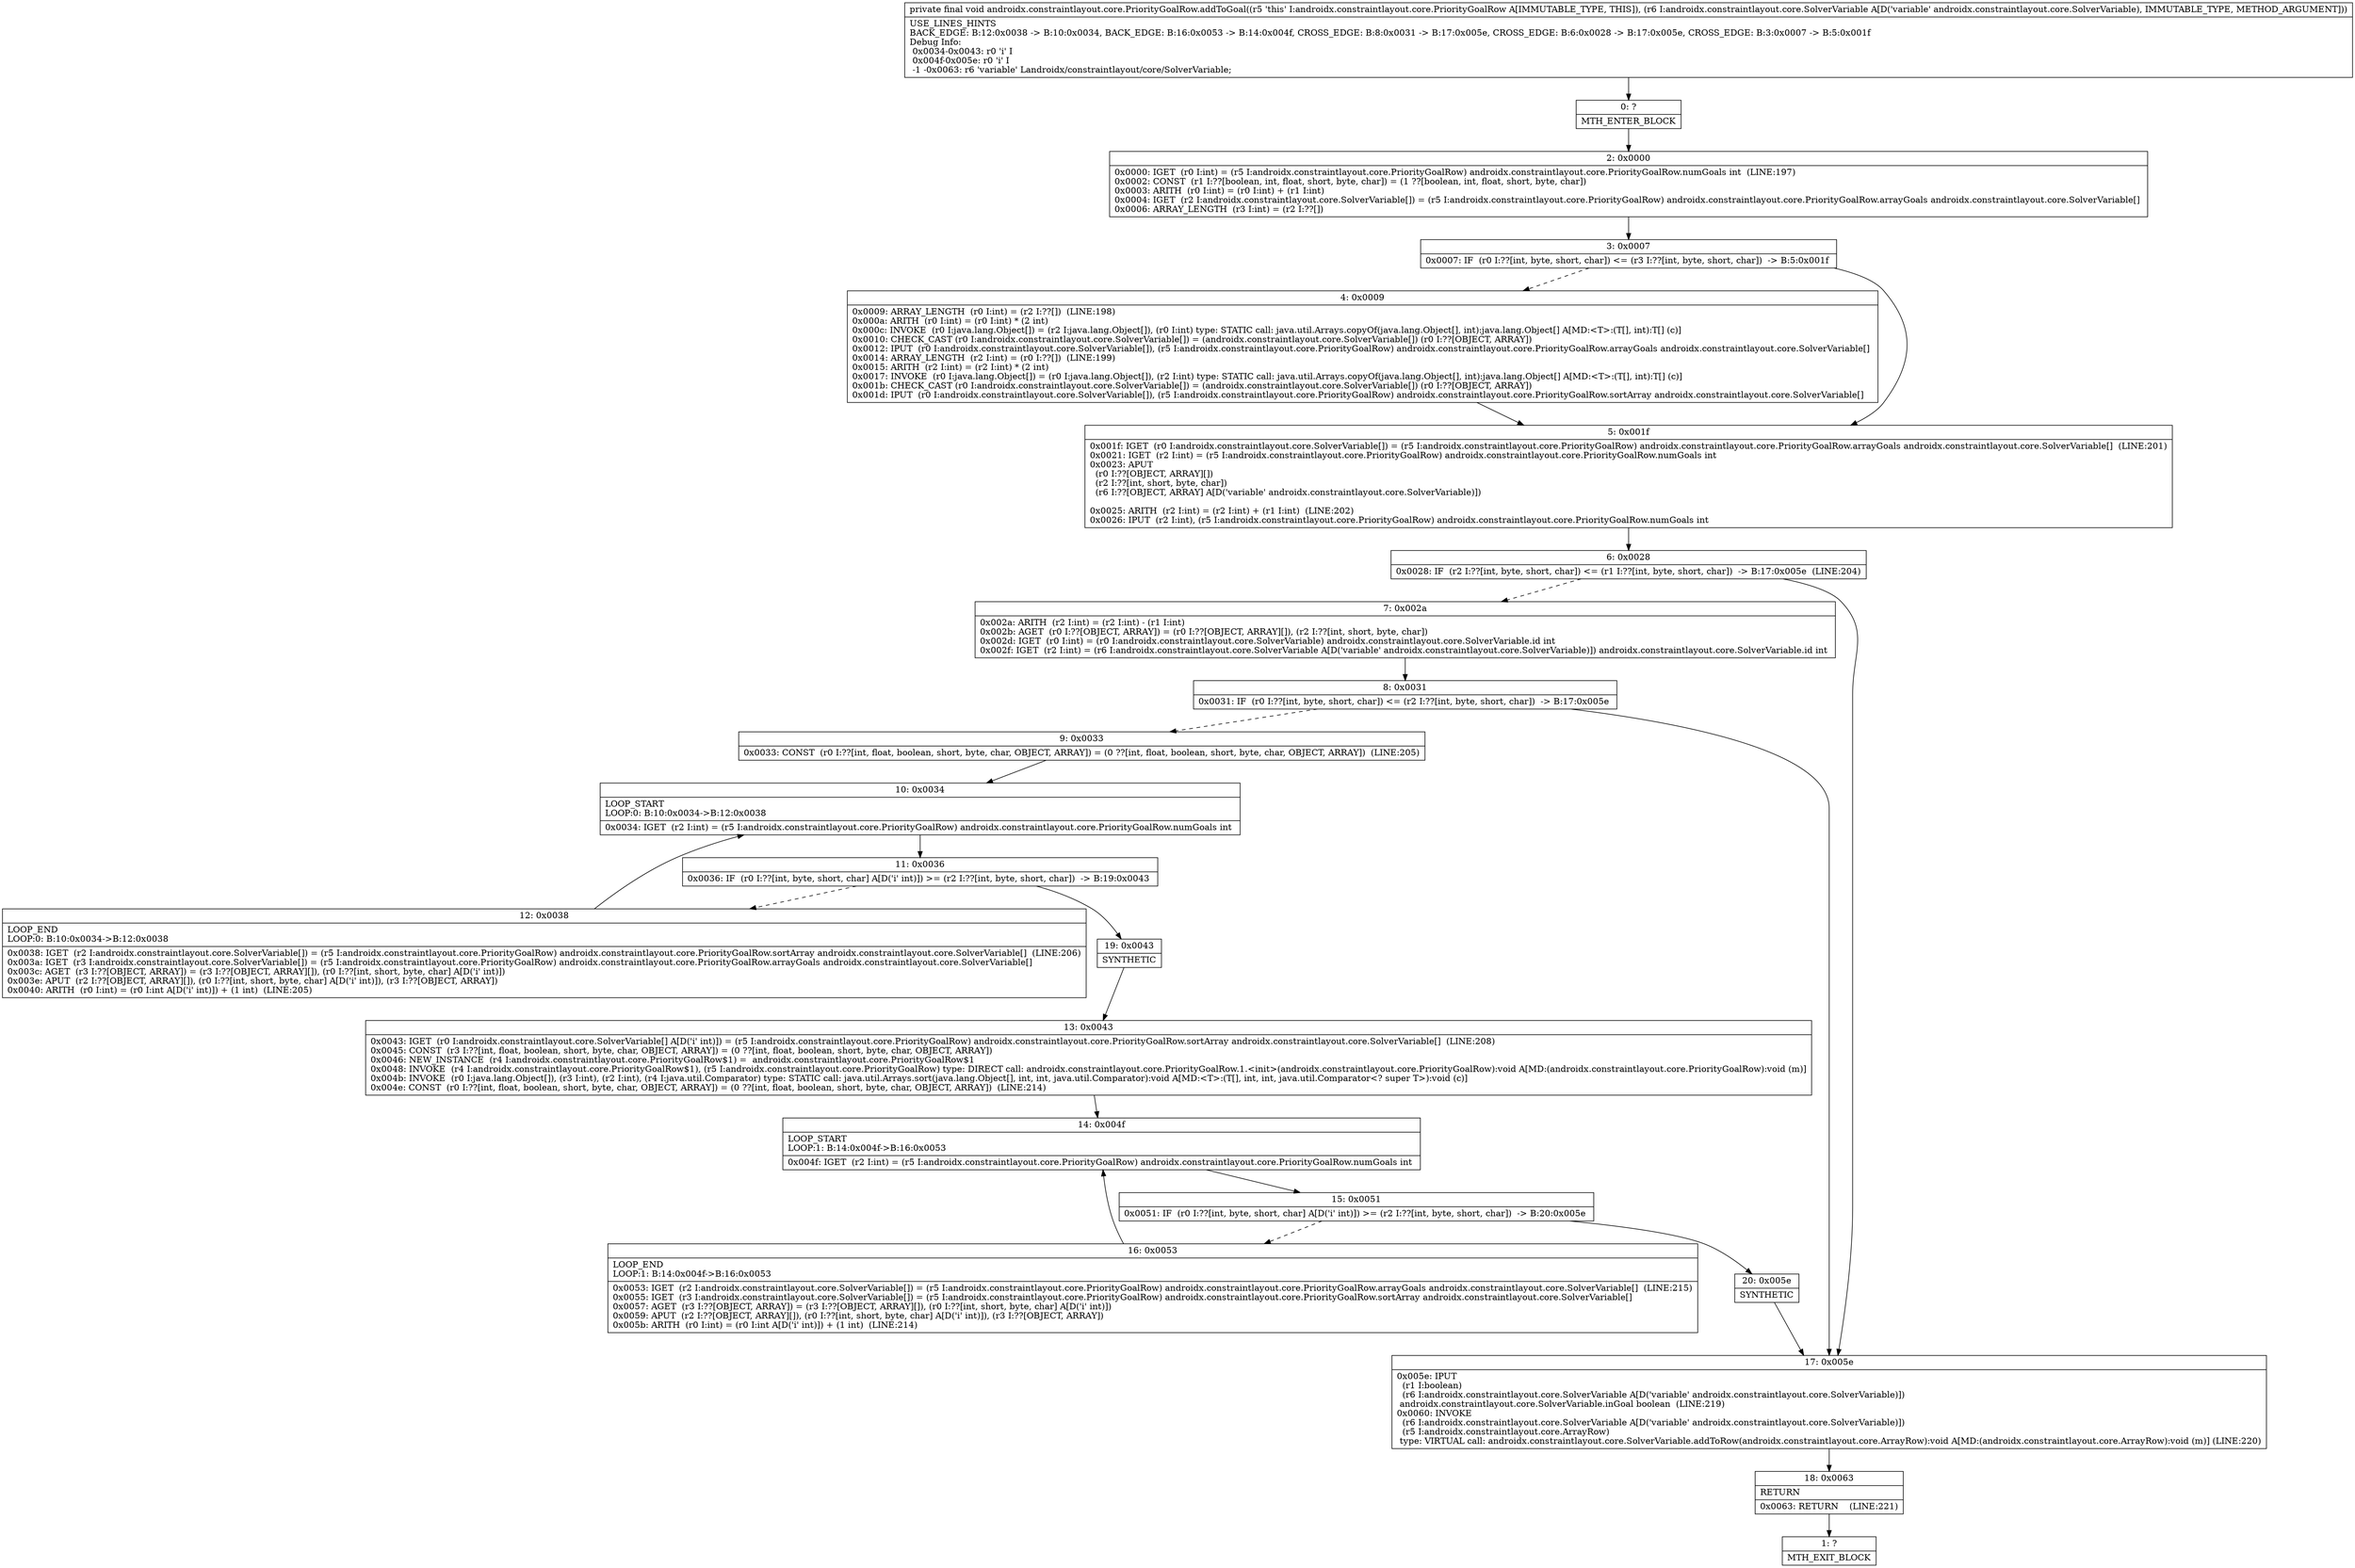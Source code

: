 digraph "CFG forandroidx.constraintlayout.core.PriorityGoalRow.addToGoal(Landroidx\/constraintlayout\/core\/SolverVariable;)V" {
Node_0 [shape=record,label="{0\:\ ?|MTH_ENTER_BLOCK\l}"];
Node_2 [shape=record,label="{2\:\ 0x0000|0x0000: IGET  (r0 I:int) = (r5 I:androidx.constraintlayout.core.PriorityGoalRow) androidx.constraintlayout.core.PriorityGoalRow.numGoals int  (LINE:197)\l0x0002: CONST  (r1 I:??[boolean, int, float, short, byte, char]) = (1 ??[boolean, int, float, short, byte, char]) \l0x0003: ARITH  (r0 I:int) = (r0 I:int) + (r1 I:int) \l0x0004: IGET  (r2 I:androidx.constraintlayout.core.SolverVariable[]) = (r5 I:androidx.constraintlayout.core.PriorityGoalRow) androidx.constraintlayout.core.PriorityGoalRow.arrayGoals androidx.constraintlayout.core.SolverVariable[] \l0x0006: ARRAY_LENGTH  (r3 I:int) = (r2 I:??[]) \l}"];
Node_3 [shape=record,label="{3\:\ 0x0007|0x0007: IF  (r0 I:??[int, byte, short, char]) \<= (r3 I:??[int, byte, short, char])  \-\> B:5:0x001f \l}"];
Node_4 [shape=record,label="{4\:\ 0x0009|0x0009: ARRAY_LENGTH  (r0 I:int) = (r2 I:??[])  (LINE:198)\l0x000a: ARITH  (r0 I:int) = (r0 I:int) * (2 int) \l0x000c: INVOKE  (r0 I:java.lang.Object[]) = (r2 I:java.lang.Object[]), (r0 I:int) type: STATIC call: java.util.Arrays.copyOf(java.lang.Object[], int):java.lang.Object[] A[MD:\<T\>:(T[], int):T[] (c)]\l0x0010: CHECK_CAST (r0 I:androidx.constraintlayout.core.SolverVariable[]) = (androidx.constraintlayout.core.SolverVariable[]) (r0 I:??[OBJECT, ARRAY]) \l0x0012: IPUT  (r0 I:androidx.constraintlayout.core.SolverVariable[]), (r5 I:androidx.constraintlayout.core.PriorityGoalRow) androidx.constraintlayout.core.PriorityGoalRow.arrayGoals androidx.constraintlayout.core.SolverVariable[] \l0x0014: ARRAY_LENGTH  (r2 I:int) = (r0 I:??[])  (LINE:199)\l0x0015: ARITH  (r2 I:int) = (r2 I:int) * (2 int) \l0x0017: INVOKE  (r0 I:java.lang.Object[]) = (r0 I:java.lang.Object[]), (r2 I:int) type: STATIC call: java.util.Arrays.copyOf(java.lang.Object[], int):java.lang.Object[] A[MD:\<T\>:(T[], int):T[] (c)]\l0x001b: CHECK_CAST (r0 I:androidx.constraintlayout.core.SolverVariable[]) = (androidx.constraintlayout.core.SolverVariable[]) (r0 I:??[OBJECT, ARRAY]) \l0x001d: IPUT  (r0 I:androidx.constraintlayout.core.SolverVariable[]), (r5 I:androidx.constraintlayout.core.PriorityGoalRow) androidx.constraintlayout.core.PriorityGoalRow.sortArray androidx.constraintlayout.core.SolverVariable[] \l}"];
Node_5 [shape=record,label="{5\:\ 0x001f|0x001f: IGET  (r0 I:androidx.constraintlayout.core.SolverVariable[]) = (r5 I:androidx.constraintlayout.core.PriorityGoalRow) androidx.constraintlayout.core.PriorityGoalRow.arrayGoals androidx.constraintlayout.core.SolverVariable[]  (LINE:201)\l0x0021: IGET  (r2 I:int) = (r5 I:androidx.constraintlayout.core.PriorityGoalRow) androidx.constraintlayout.core.PriorityGoalRow.numGoals int \l0x0023: APUT  \l  (r0 I:??[OBJECT, ARRAY][])\l  (r2 I:??[int, short, byte, char])\l  (r6 I:??[OBJECT, ARRAY] A[D('variable' androidx.constraintlayout.core.SolverVariable)])\l \l0x0025: ARITH  (r2 I:int) = (r2 I:int) + (r1 I:int)  (LINE:202)\l0x0026: IPUT  (r2 I:int), (r5 I:androidx.constraintlayout.core.PriorityGoalRow) androidx.constraintlayout.core.PriorityGoalRow.numGoals int \l}"];
Node_6 [shape=record,label="{6\:\ 0x0028|0x0028: IF  (r2 I:??[int, byte, short, char]) \<= (r1 I:??[int, byte, short, char])  \-\> B:17:0x005e  (LINE:204)\l}"];
Node_7 [shape=record,label="{7\:\ 0x002a|0x002a: ARITH  (r2 I:int) = (r2 I:int) \- (r1 I:int) \l0x002b: AGET  (r0 I:??[OBJECT, ARRAY]) = (r0 I:??[OBJECT, ARRAY][]), (r2 I:??[int, short, byte, char]) \l0x002d: IGET  (r0 I:int) = (r0 I:androidx.constraintlayout.core.SolverVariable) androidx.constraintlayout.core.SolverVariable.id int \l0x002f: IGET  (r2 I:int) = (r6 I:androidx.constraintlayout.core.SolverVariable A[D('variable' androidx.constraintlayout.core.SolverVariable)]) androidx.constraintlayout.core.SolverVariable.id int \l}"];
Node_8 [shape=record,label="{8\:\ 0x0031|0x0031: IF  (r0 I:??[int, byte, short, char]) \<= (r2 I:??[int, byte, short, char])  \-\> B:17:0x005e \l}"];
Node_9 [shape=record,label="{9\:\ 0x0033|0x0033: CONST  (r0 I:??[int, float, boolean, short, byte, char, OBJECT, ARRAY]) = (0 ??[int, float, boolean, short, byte, char, OBJECT, ARRAY])  (LINE:205)\l}"];
Node_10 [shape=record,label="{10\:\ 0x0034|LOOP_START\lLOOP:0: B:10:0x0034\-\>B:12:0x0038\l|0x0034: IGET  (r2 I:int) = (r5 I:androidx.constraintlayout.core.PriorityGoalRow) androidx.constraintlayout.core.PriorityGoalRow.numGoals int \l}"];
Node_11 [shape=record,label="{11\:\ 0x0036|0x0036: IF  (r0 I:??[int, byte, short, char] A[D('i' int)]) \>= (r2 I:??[int, byte, short, char])  \-\> B:19:0x0043 \l}"];
Node_12 [shape=record,label="{12\:\ 0x0038|LOOP_END\lLOOP:0: B:10:0x0034\-\>B:12:0x0038\l|0x0038: IGET  (r2 I:androidx.constraintlayout.core.SolverVariable[]) = (r5 I:androidx.constraintlayout.core.PriorityGoalRow) androidx.constraintlayout.core.PriorityGoalRow.sortArray androidx.constraintlayout.core.SolverVariable[]  (LINE:206)\l0x003a: IGET  (r3 I:androidx.constraintlayout.core.SolverVariable[]) = (r5 I:androidx.constraintlayout.core.PriorityGoalRow) androidx.constraintlayout.core.PriorityGoalRow.arrayGoals androidx.constraintlayout.core.SolverVariable[] \l0x003c: AGET  (r3 I:??[OBJECT, ARRAY]) = (r3 I:??[OBJECT, ARRAY][]), (r0 I:??[int, short, byte, char] A[D('i' int)]) \l0x003e: APUT  (r2 I:??[OBJECT, ARRAY][]), (r0 I:??[int, short, byte, char] A[D('i' int)]), (r3 I:??[OBJECT, ARRAY]) \l0x0040: ARITH  (r0 I:int) = (r0 I:int A[D('i' int)]) + (1 int)  (LINE:205)\l}"];
Node_19 [shape=record,label="{19\:\ 0x0043|SYNTHETIC\l}"];
Node_13 [shape=record,label="{13\:\ 0x0043|0x0043: IGET  (r0 I:androidx.constraintlayout.core.SolverVariable[] A[D('i' int)]) = (r5 I:androidx.constraintlayout.core.PriorityGoalRow) androidx.constraintlayout.core.PriorityGoalRow.sortArray androidx.constraintlayout.core.SolverVariable[]  (LINE:208)\l0x0045: CONST  (r3 I:??[int, float, boolean, short, byte, char, OBJECT, ARRAY]) = (0 ??[int, float, boolean, short, byte, char, OBJECT, ARRAY]) \l0x0046: NEW_INSTANCE  (r4 I:androidx.constraintlayout.core.PriorityGoalRow$1) =  androidx.constraintlayout.core.PriorityGoalRow$1 \l0x0048: INVOKE  (r4 I:androidx.constraintlayout.core.PriorityGoalRow$1), (r5 I:androidx.constraintlayout.core.PriorityGoalRow) type: DIRECT call: androidx.constraintlayout.core.PriorityGoalRow.1.\<init\>(androidx.constraintlayout.core.PriorityGoalRow):void A[MD:(androidx.constraintlayout.core.PriorityGoalRow):void (m)]\l0x004b: INVOKE  (r0 I:java.lang.Object[]), (r3 I:int), (r2 I:int), (r4 I:java.util.Comparator) type: STATIC call: java.util.Arrays.sort(java.lang.Object[], int, int, java.util.Comparator):void A[MD:\<T\>:(T[], int, int, java.util.Comparator\<? super T\>):void (c)]\l0x004e: CONST  (r0 I:??[int, float, boolean, short, byte, char, OBJECT, ARRAY]) = (0 ??[int, float, boolean, short, byte, char, OBJECT, ARRAY])  (LINE:214)\l}"];
Node_14 [shape=record,label="{14\:\ 0x004f|LOOP_START\lLOOP:1: B:14:0x004f\-\>B:16:0x0053\l|0x004f: IGET  (r2 I:int) = (r5 I:androidx.constraintlayout.core.PriorityGoalRow) androidx.constraintlayout.core.PriorityGoalRow.numGoals int \l}"];
Node_15 [shape=record,label="{15\:\ 0x0051|0x0051: IF  (r0 I:??[int, byte, short, char] A[D('i' int)]) \>= (r2 I:??[int, byte, short, char])  \-\> B:20:0x005e \l}"];
Node_16 [shape=record,label="{16\:\ 0x0053|LOOP_END\lLOOP:1: B:14:0x004f\-\>B:16:0x0053\l|0x0053: IGET  (r2 I:androidx.constraintlayout.core.SolverVariable[]) = (r5 I:androidx.constraintlayout.core.PriorityGoalRow) androidx.constraintlayout.core.PriorityGoalRow.arrayGoals androidx.constraintlayout.core.SolverVariable[]  (LINE:215)\l0x0055: IGET  (r3 I:androidx.constraintlayout.core.SolverVariable[]) = (r5 I:androidx.constraintlayout.core.PriorityGoalRow) androidx.constraintlayout.core.PriorityGoalRow.sortArray androidx.constraintlayout.core.SolverVariable[] \l0x0057: AGET  (r3 I:??[OBJECT, ARRAY]) = (r3 I:??[OBJECT, ARRAY][]), (r0 I:??[int, short, byte, char] A[D('i' int)]) \l0x0059: APUT  (r2 I:??[OBJECT, ARRAY][]), (r0 I:??[int, short, byte, char] A[D('i' int)]), (r3 I:??[OBJECT, ARRAY]) \l0x005b: ARITH  (r0 I:int) = (r0 I:int A[D('i' int)]) + (1 int)  (LINE:214)\l}"];
Node_20 [shape=record,label="{20\:\ 0x005e|SYNTHETIC\l}"];
Node_17 [shape=record,label="{17\:\ 0x005e|0x005e: IPUT  \l  (r1 I:boolean)\l  (r6 I:androidx.constraintlayout.core.SolverVariable A[D('variable' androidx.constraintlayout.core.SolverVariable)])\l androidx.constraintlayout.core.SolverVariable.inGoal boolean  (LINE:219)\l0x0060: INVOKE  \l  (r6 I:androidx.constraintlayout.core.SolverVariable A[D('variable' androidx.constraintlayout.core.SolverVariable)])\l  (r5 I:androidx.constraintlayout.core.ArrayRow)\l type: VIRTUAL call: androidx.constraintlayout.core.SolverVariable.addToRow(androidx.constraintlayout.core.ArrayRow):void A[MD:(androidx.constraintlayout.core.ArrayRow):void (m)] (LINE:220)\l}"];
Node_18 [shape=record,label="{18\:\ 0x0063|RETURN\l|0x0063: RETURN    (LINE:221)\l}"];
Node_1 [shape=record,label="{1\:\ ?|MTH_EXIT_BLOCK\l}"];
MethodNode[shape=record,label="{private final void androidx.constraintlayout.core.PriorityGoalRow.addToGoal((r5 'this' I:androidx.constraintlayout.core.PriorityGoalRow A[IMMUTABLE_TYPE, THIS]), (r6 I:androidx.constraintlayout.core.SolverVariable A[D('variable' androidx.constraintlayout.core.SolverVariable), IMMUTABLE_TYPE, METHOD_ARGUMENT]))  | USE_LINES_HINTS\lBACK_EDGE: B:12:0x0038 \-\> B:10:0x0034, BACK_EDGE: B:16:0x0053 \-\> B:14:0x004f, CROSS_EDGE: B:8:0x0031 \-\> B:17:0x005e, CROSS_EDGE: B:6:0x0028 \-\> B:17:0x005e, CROSS_EDGE: B:3:0x0007 \-\> B:5:0x001f\lDebug Info:\l  0x0034\-0x0043: r0 'i' I\l  0x004f\-0x005e: r0 'i' I\l  \-1 \-0x0063: r6 'variable' Landroidx\/constraintlayout\/core\/SolverVariable;\l}"];
MethodNode -> Node_0;Node_0 -> Node_2;
Node_2 -> Node_3;
Node_3 -> Node_4[style=dashed];
Node_3 -> Node_5;
Node_4 -> Node_5;
Node_5 -> Node_6;
Node_6 -> Node_7[style=dashed];
Node_6 -> Node_17;
Node_7 -> Node_8;
Node_8 -> Node_9[style=dashed];
Node_8 -> Node_17;
Node_9 -> Node_10;
Node_10 -> Node_11;
Node_11 -> Node_12[style=dashed];
Node_11 -> Node_19;
Node_12 -> Node_10;
Node_19 -> Node_13;
Node_13 -> Node_14;
Node_14 -> Node_15;
Node_15 -> Node_16[style=dashed];
Node_15 -> Node_20;
Node_16 -> Node_14;
Node_20 -> Node_17;
Node_17 -> Node_18;
Node_18 -> Node_1;
}

